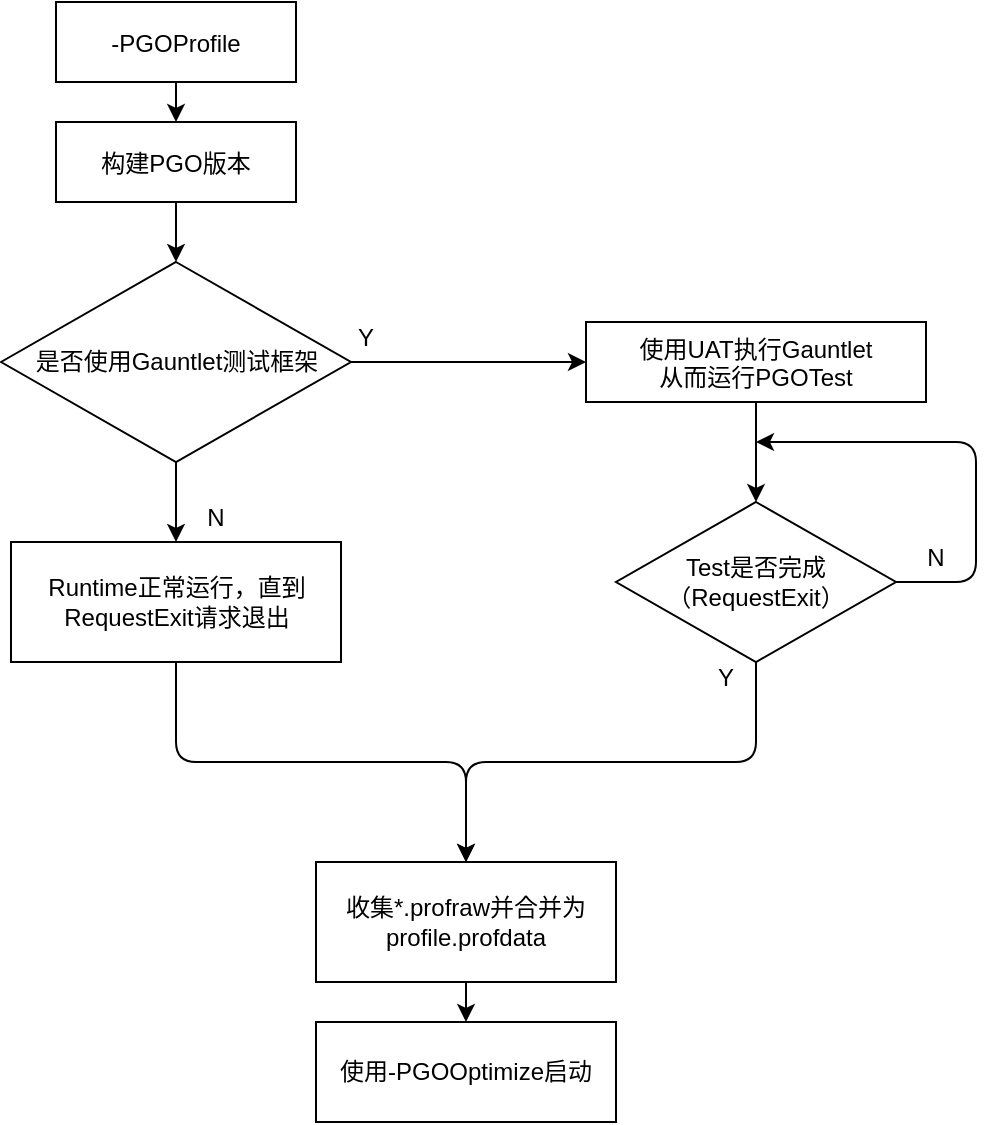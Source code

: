 <mxfile>
    <diagram id="fT36Q1JD_JJq5hUz48tH" name="Page-1">
        <mxGraphModel dx="754" dy="667" grid="1" gridSize="10" guides="1" tooltips="1" connect="1" arrows="1" fold="1" page="1" pageScale="1" pageWidth="827" pageHeight="1169" math="0" shadow="0">
            <root>
                <mxCell id="0"/>
                <mxCell id="1" parent="0"/>
                <mxCell id="5" value="" style="edgeStyle=none;html=1;" parent="1" source="2" target="4" edge="1">
                    <mxGeometry relative="1" as="geometry"/>
                </mxCell>
                <mxCell id="2" value="-PGOProfile" style="fontStyle=0;" parent="1" vertex="1">
                    <mxGeometry x="125" y="30" width="120" height="40" as="geometry"/>
                </mxCell>
                <mxCell id="19" value="" style="edgeStyle=none;html=1;" edge="1" parent="1" source="4" target="18">
                    <mxGeometry relative="1" as="geometry"/>
                </mxCell>
                <mxCell id="4" value="构建PGO版本" style="fontStyle=0;" parent="1" vertex="1">
                    <mxGeometry x="125" y="90" width="120" height="40" as="geometry"/>
                </mxCell>
                <mxCell id="9" value="" style="edgeStyle=none;html=1;" parent="1" source="6" target="8" edge="1">
                    <mxGeometry relative="1" as="geometry"/>
                </mxCell>
                <mxCell id="6" value="使用UAT执行Gauntlet&#10;从而运行PGOTest" style="fontStyle=0;" parent="1" vertex="1">
                    <mxGeometry x="390" y="190" width="170" height="40" as="geometry"/>
                </mxCell>
                <mxCell id="11" style="edgeStyle=orthogonalEdgeStyle;html=1;exitX=1;exitY=0.5;exitDx=0;exitDy=0;" parent="1" source="8" edge="1">
                    <mxGeometry relative="1" as="geometry">
                        <mxPoint x="475" y="250" as="targetPoint"/>
                        <Array as="points">
                            <mxPoint x="585" y="320"/>
                            <mxPoint x="585" y="250"/>
                        </Array>
                    </mxGeometry>
                </mxCell>
                <mxCell id="13" value="" style="edgeStyle=orthogonalEdgeStyle;html=1;" parent="1" source="8" target="12" edge="1">
                    <mxGeometry relative="1" as="geometry"/>
                </mxCell>
                <mxCell id="8" value="Test是否完成（RequestExit）" style="rhombus;whiteSpace=wrap;html=1;fontStyle=0;" parent="1" vertex="1">
                    <mxGeometry x="405" y="280" width="140" height="80" as="geometry"/>
                </mxCell>
                <mxCell id="15" value="" style="edgeStyle=orthogonalEdgeStyle;html=1;" parent="1" source="12" target="14" edge="1">
                    <mxGeometry relative="1" as="geometry"/>
                </mxCell>
                <mxCell id="12" value="收集*.profraw并合并为profile.profdata" style="whiteSpace=wrap;html=1;fontStyle=0;" parent="1" vertex="1">
                    <mxGeometry x="255" y="460" width="150" height="60" as="geometry"/>
                </mxCell>
                <mxCell id="14" value="使用-PGOOptimize启动" style="whiteSpace=wrap;html=1;fontStyle=0;" parent="1" vertex="1">
                    <mxGeometry x="255" y="540" width="150" height="50" as="geometry"/>
                </mxCell>
                <mxCell id="16" value="N" style="text;html=1;strokeColor=none;fillColor=none;align=center;verticalAlign=middle;whiteSpace=wrap;rounded=0;" parent="1" vertex="1">
                    <mxGeometry x="550" y="300" width="30" height="15" as="geometry"/>
                </mxCell>
                <mxCell id="17" value="Y" style="text;html=1;strokeColor=none;fillColor=none;align=center;verticalAlign=middle;whiteSpace=wrap;rounded=0;" parent="1" vertex="1">
                    <mxGeometry x="450" y="360" width="20" height="15" as="geometry"/>
                </mxCell>
                <mxCell id="20" style="edgeStyle=none;html=1;entryX=0;entryY=0.5;entryDx=0;entryDy=0;" edge="1" parent="1" source="18" target="6">
                    <mxGeometry relative="1" as="geometry"/>
                </mxCell>
                <mxCell id="24" value="" style="edgeStyle=none;html=1;" edge="1" parent="1" source="18" target="23">
                    <mxGeometry relative="1" as="geometry"/>
                </mxCell>
                <mxCell id="18" value="是否使用Gauntlet测试框架" style="rhombus;whiteSpace=wrap;html=1;fontStyle=0;" vertex="1" parent="1">
                    <mxGeometry x="97.5" y="160" width="175" height="100" as="geometry"/>
                </mxCell>
                <mxCell id="21" value="Y" style="text;html=1;strokeColor=none;fillColor=none;align=center;verticalAlign=middle;whiteSpace=wrap;rounded=0;" vertex="1" parent="1">
                    <mxGeometry x="270" y="190" width="20" height="15" as="geometry"/>
                </mxCell>
                <mxCell id="25" style="edgeStyle=orthogonalEdgeStyle;html=1;entryX=0.5;entryY=0;entryDx=0;entryDy=0;" edge="1" parent="1" source="23" target="12">
                    <mxGeometry relative="1" as="geometry">
                        <mxPoint x="420" y="430" as="targetPoint"/>
                        <Array as="points">
                            <mxPoint x="185" y="410"/>
                            <mxPoint x="330" y="410"/>
                        </Array>
                    </mxGeometry>
                </mxCell>
                <mxCell id="23" value="Runtime正常运行，直到RequestExit请求退出" style="whiteSpace=wrap;html=1;fontStyle=0;" vertex="1" parent="1">
                    <mxGeometry x="102.5" y="300" width="165" height="60" as="geometry"/>
                </mxCell>
                <mxCell id="26" value="N" style="text;html=1;strokeColor=none;fillColor=none;align=center;verticalAlign=middle;whiteSpace=wrap;rounded=0;" vertex="1" parent="1">
                    <mxGeometry x="190" y="280" width="30" height="15" as="geometry"/>
                </mxCell>
            </root>
        </mxGraphModel>
    </diagram>
</mxfile>